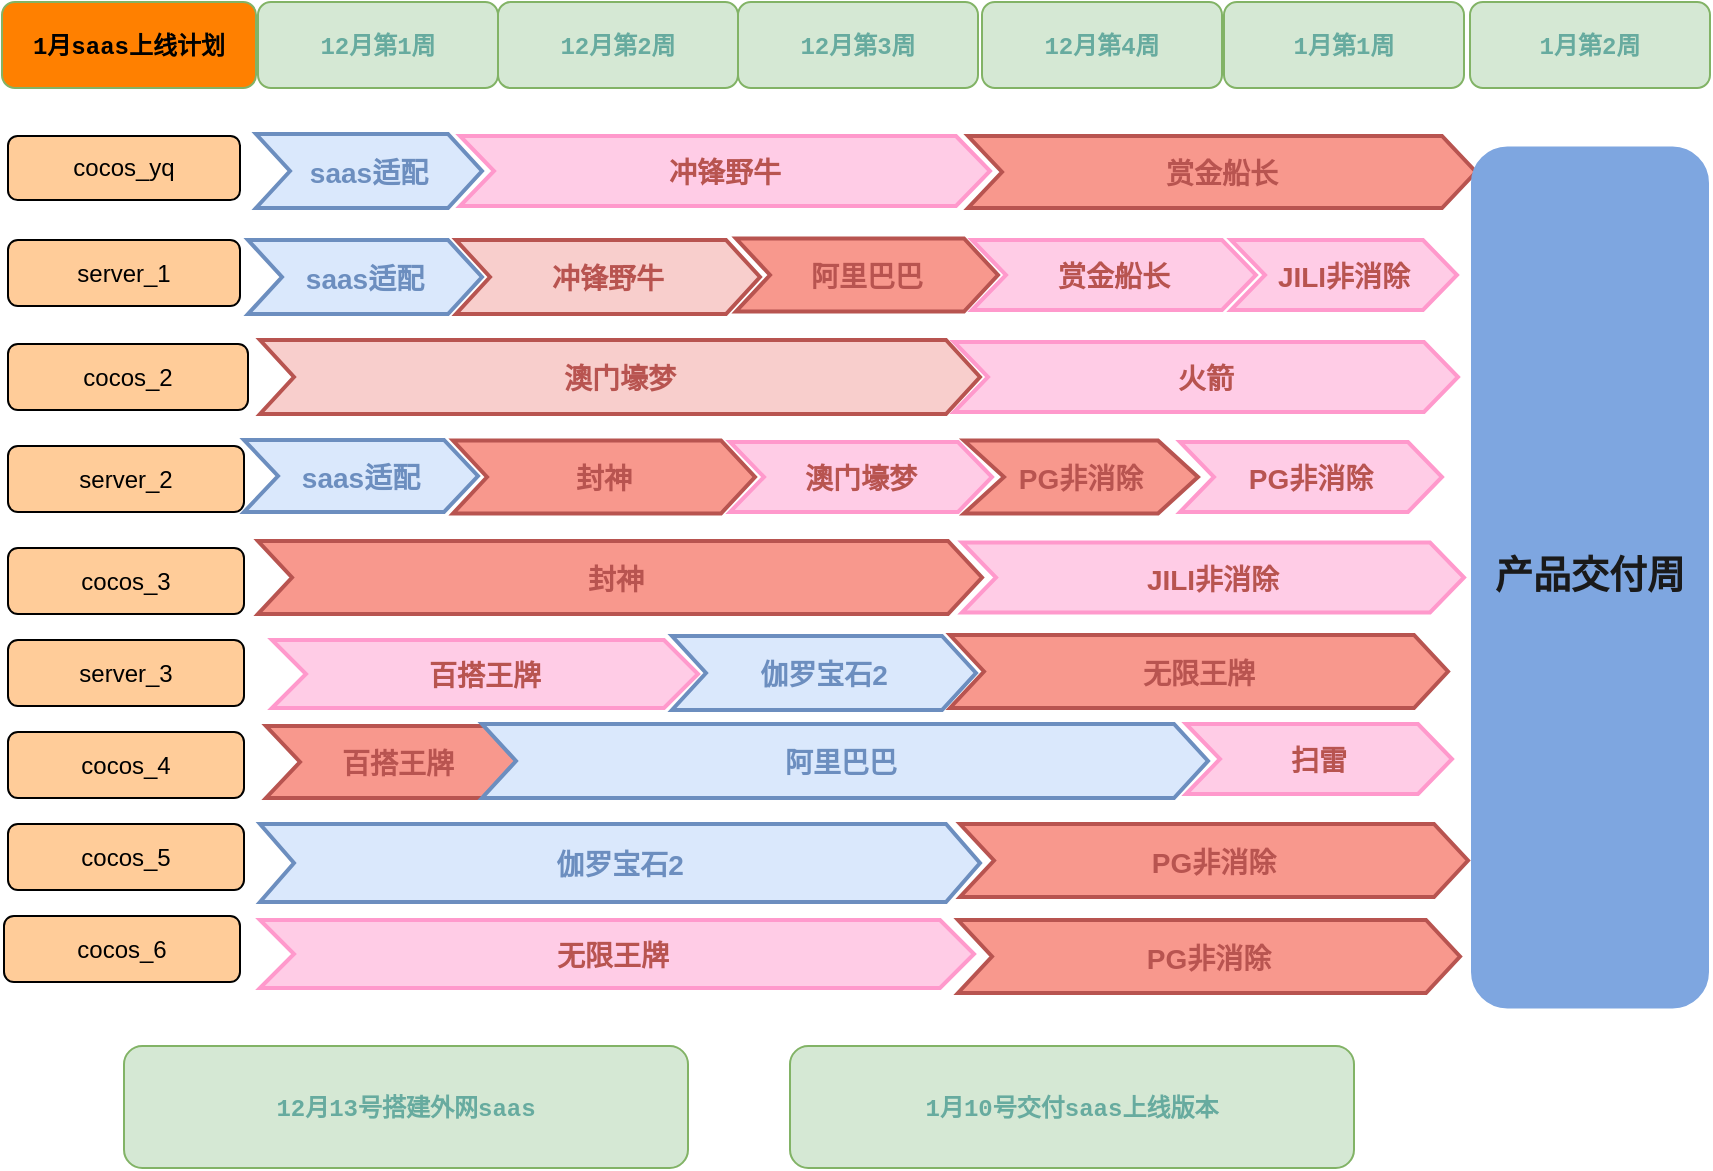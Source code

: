 <mxfile border="50" scale="3" compressed="false" locked="false" version="24.9.3">
  <diagram name="Blank" id="YmL12bMKpDGza6XwsDPr">
    <mxGraphModel dx="1426" dy="755" grid="0" gridSize="10" guides="1" tooltips="1" connect="1" arrows="1" fold="1" page="1" pageScale="1" pageWidth="827" pageHeight="1169" background="none" math="1" shadow="0">
      <root>
        <mxCell id="X5NqExCQtvZxIxQ7pmgY-0" />
        <mxCell id="1" parent="X5NqExCQtvZxIxQ7pmgY-0" />
        <mxCell id="NjAqU9Y5rHBkyYTPuW-a-1" value="" style="swimlane;fontStyle=2;childLayout=stackLayout;horizontal=1;startSize=0;fillColor=none;horizontalStack=1;resizeParent=1;resizeParentMax=0;resizeLast=0;collapsible=0;marginBottom=0;swimlaneFillColor=none;strokeColor=none;fontFamily=Helvetica;fontSize=14;fontColor=#BABABA;points=[];verticalAlign=middle;stackBorder=10;stackSpacing=-10;resizable=1;" parent="1" vertex="1">
          <mxGeometry x="210" y="105" width="133" height="57" as="geometry" />
        </mxCell>
        <mxCell id="NjAqU9Y5rHBkyYTPuW-a-2" value="saas适配" style="shape=step;perimeter=stepPerimeter;strokeColor=#6C8EBF;fontFamily=Helvetica;fontSize=14;fontColor=#6C8EBF;fillColor=#dae8fc;fixedSize=1;size=17;fontStyle=1;strokeWidth=2;spacingTop=0;points=[];" parent="NjAqU9Y5rHBkyYTPuW-a-1" vertex="1">
          <mxGeometry x="10" y="10" width="113" height="37" as="geometry" />
        </mxCell>
        <mxCell id="jHLEkjA2fBFGdiIuungd-1" value="&lt;font style=&quot;&quot; face=&quot;Courier New&quot;&gt;&lt;b style=&quot;&quot;&gt;1月saas上线计划&lt;/b&gt;&lt;/font&gt;" style="rounded=1;whiteSpace=wrap;html=1;fillColor=#FF8000;strokeColor=#82b366;" parent="1" vertex="1">
          <mxGeometry x="93" y="49" width="127" height="43" as="geometry" />
        </mxCell>
        <mxCell id="jHLEkjA2fBFGdiIuungd-2" value="&lt;font color=&quot;#67ab9f&quot; style=&quot;&quot; face=&quot;Courier New&quot;&gt;&lt;b style=&quot;&quot;&gt;12月第1周&lt;/b&gt;&lt;/font&gt;" style="rounded=1;whiteSpace=wrap;html=1;fillColor=#d5e8d4;strokeColor=#82b366;" parent="1" vertex="1">
          <mxGeometry x="221" y="49" width="120" height="43" as="geometry" />
        </mxCell>
        <mxCell id="jHLEkjA2fBFGdiIuungd-3" value="&lt;font color=&quot;#67ab9f&quot; style=&quot;&quot; face=&quot;Courier New&quot;&gt;&lt;b style=&quot;&quot;&gt;12月第2周&lt;/b&gt;&lt;/font&gt;" style="rounded=1;whiteSpace=wrap;html=1;fillColor=#d5e8d4;strokeColor=#82b366;" parent="1" vertex="1">
          <mxGeometry x="341" y="49" width="120" height="43" as="geometry" />
        </mxCell>
        <mxCell id="jHLEkjA2fBFGdiIuungd-4" value="&lt;font color=&quot;#67ab9f&quot; style=&quot;&quot; face=&quot;Courier New&quot;&gt;&lt;b style=&quot;&quot;&gt;12月第3周&lt;/b&gt;&lt;/font&gt;" style="rounded=1;whiteSpace=wrap;html=1;fillColor=#d5e8d4;strokeColor=#82b366;" parent="1" vertex="1">
          <mxGeometry x="461" y="49" width="120" height="43" as="geometry" />
        </mxCell>
        <mxCell id="jHLEkjA2fBFGdiIuungd-5" value="&lt;font color=&quot;#67ab9f&quot; style=&quot;&quot; face=&quot;Courier New&quot;&gt;&lt;b style=&quot;&quot;&gt;12月第4周&lt;/b&gt;&lt;/font&gt;" style="rounded=1;whiteSpace=wrap;html=1;fillColor=#d5e8d4;strokeColor=#82b366;" parent="1" vertex="1">
          <mxGeometry x="583" y="49" width="120" height="43" as="geometry" />
        </mxCell>
        <mxCell id="jHLEkjA2fBFGdiIuungd-7" value="saas适配" style="shape=step;perimeter=stepPerimeter;strokeColor=#6C8EBF;fontFamily=Helvetica;fontSize=14;fontColor=#6C8EBF;fillColor=#dae8fc;fixedSize=1;size=17;fontStyle=1;strokeWidth=2;spacingTop=0;points=[];" parent="1" vertex="1">
          <mxGeometry x="216" y="168" width="117" height="37" as="geometry" />
        </mxCell>
        <mxCell id="jHLEkjA2fBFGdiIuungd-9" value="server_1" style="rounded=1;whiteSpace=wrap;html=1;fillColor=#FFCC99;" parent="1" vertex="1">
          <mxGeometry x="96" y="168" width="116" height="33" as="geometry" />
        </mxCell>
        <mxCell id="jHLEkjA2fBFGdiIuungd-6" value="cocos_yq" style="rounded=1;whiteSpace=wrap;html=1;fillColor=#FFCC99;" parent="1" vertex="1">
          <mxGeometry x="96" y="116" width="116" height="32" as="geometry" />
        </mxCell>
        <mxCell id="jHLEkjA2fBFGdiIuungd-13" value="cocos_2" style="rounded=1;whiteSpace=wrap;html=1;fillColor=#FFCC99;" parent="1" vertex="1">
          <mxGeometry x="96" y="220" width="120" height="33" as="geometry" />
        </mxCell>
        <mxCell id="jHLEkjA2fBFGdiIuungd-15" value="澳门壕梦" style="shape=step;perimeter=stepPerimeter;strokeColor=#B85450;fontFamily=Helvetica;fontSize=14;fontColor=#B85450;fillColor=#f8cecc;fixedSize=1;size=17;fontStyle=1;strokeWidth=2;spacingTop=0;points=[];" parent="1" vertex="1">
          <mxGeometry x="222" y="218" width="360" height="37" as="geometry" />
        </mxCell>
        <mxCell id="jHLEkjA2fBFGdiIuungd-16" value="server_2" style="rounded=1;whiteSpace=wrap;html=1;fillColor=#FFCC99;" parent="1" vertex="1">
          <mxGeometry x="96" y="271" width="118" height="33" as="geometry" />
        </mxCell>
        <mxCell id="jHLEkjA2fBFGdiIuungd-19" value="cocos_3" style="rounded=1;whiteSpace=wrap;html=1;fillColor=#FFCC99;" parent="1" vertex="1">
          <mxGeometry x="96" y="322" width="118" height="33" as="geometry" />
        </mxCell>
        <mxCell id="jHLEkjA2fBFGdiIuungd-20" value="JILI非消除" style="shape=step;perimeter=stepPerimeter;strokeColor=#FF99CC;fontFamily=Helvetica;fontSize=14;fontColor=#B85450;fillColor=#FFCCE6;fixedSize=1;size=17;fontStyle=1;strokeWidth=2;spacingTop=0;points=[];" parent="1" vertex="1">
          <mxGeometry x="573" y="319.25" width="251" height="35" as="geometry" />
        </mxCell>
        <mxCell id="jHLEkjA2fBFGdiIuungd-21" value="server_3" style="rounded=1;whiteSpace=wrap;html=1;fillColor=#FFCC99;" parent="1" vertex="1">
          <mxGeometry x="96" y="368" width="118" height="33" as="geometry" />
        </mxCell>
        <mxCell id="jHLEkjA2fBFGdiIuungd-23" value="百搭王牌" style="shape=step;perimeter=stepPerimeter;strokeColor=#FF99CC;fontFamily=Helvetica;fontSize=14;fontColor=#B85450;fillColor=#FFCCE6;fixedSize=1;size=17;fontStyle=1;strokeWidth=2;spacingTop=0;points=[];" parent="1" vertex="1">
          <mxGeometry x="228" y="368" width="213" height="34" as="geometry" />
        </mxCell>
        <mxCell id="CsTmaGD1aU-mV8qhUe4z-2" value="扫雷" style="shape=step;perimeter=stepPerimeter;strokeColor=#FF99CC;fontFamily=Helvetica;fontSize=14;fontColor=#B85450;fillColor=#FFCCE6;fixedSize=1;size=17;fontStyle=1;strokeWidth=2;spacingTop=0;points=[];" parent="1" vertex="1">
          <mxGeometry x="685" y="410" width="133" height="35" as="geometry" />
        </mxCell>
        <mxCell id="CsTmaGD1aU-mV8qhUe4z-4" value="冲锋野牛" style="shape=step;perimeter=stepPerimeter;strokeColor=#B85450;fontFamily=Helvetica;fontSize=14;fontColor=#B85450;fillColor=#f8cecc;fixedSize=1;size=17;fontStyle=1;strokeWidth=2;spacingTop=0;points=[];" parent="1" vertex="1">
          <mxGeometry x="320" y="168" width="152" height="37" as="geometry" />
        </mxCell>
        <mxCell id="CsTmaGD1aU-mV8qhUe4z-5" value="伽罗宝石2" style="shape=step;perimeter=stepPerimeter;strokeColor=#6C8EBF;fontFamily=Helvetica;fontSize=14;fontColor=#6C8EBF;fillColor=#dae8fc;fixedSize=1;size=17;fontStyle=1;strokeWidth=2;spacingTop=0;points=[];" parent="1" vertex="1">
          <mxGeometry x="428" y="366" width="152" height="37" as="geometry" />
        </mxCell>
        <mxCell id="CsTmaGD1aU-mV8qhUe4z-6" value="cocos_4" style="rounded=1;whiteSpace=wrap;html=1;fillColor=#FFCC99;" parent="1" vertex="1">
          <mxGeometry x="96" y="414" width="118" height="33" as="geometry" />
        </mxCell>
        <mxCell id="CsTmaGD1aU-mV8qhUe4z-7" value="cocos_5" style="rounded=1;whiteSpace=wrap;html=1;fillColor=#FFCC99;" parent="1" vertex="1">
          <mxGeometry x="96" y="460" width="118" height="33" as="geometry" />
        </mxCell>
        <mxCell id="CsTmaGD1aU-mV8qhUe4z-8" value="伽罗宝石2" style="shape=step;perimeter=stepPerimeter;strokeColor=#6C8EBF;fontFamily=Helvetica;fontSize=14;fontColor=#6C8EBF;fillColor=#dae8fc;fixedSize=1;size=17;fontStyle=1;strokeWidth=2;spacingTop=0;points=[];" parent="1" vertex="1">
          <mxGeometry x="222" y="460" width="360" height="39" as="geometry" />
        </mxCell>
        <mxCell id="CsTmaGD1aU-mV8qhUe4z-9" value="百搭王牌" style="shape=step;perimeter=stepPerimeter;strokeColor=#B85450;fontFamily=Helvetica;fontSize=14;fontColor=#B85450;fillColor=#F8988D;fixedSize=1;size=17;fontStyle=1;strokeWidth=2;spacingTop=0;points=[];" parent="1" vertex="1">
          <mxGeometry x="225" y="411" width="132" height="36" as="geometry" />
        </mxCell>
        <mxCell id="4Wf9d1rDj4cqY6XMbrsE-1" value="saas适配" style="shape=step;perimeter=stepPerimeter;strokeColor=#6C8EBF;fontFamily=Helvetica;fontSize=14;fontColor=#6C8EBF;fillColor=#dae8fc;fixedSize=1;size=17;fontStyle=1;strokeWidth=2;spacingTop=0;points=[];" vertex="1" parent="1">
          <mxGeometry x="214" y="268" width="117" height="36" as="geometry" />
        </mxCell>
        <mxCell id="4Wf9d1rDj4cqY6XMbrsE-2" value="&lt;font color=&quot;#67ab9f&quot; style=&quot;&quot; face=&quot;Courier New&quot;&gt;&lt;b style=&quot;&quot;&gt;1月第1周&lt;/b&gt;&lt;/font&gt;" style="rounded=1;whiteSpace=wrap;html=1;fillColor=#d5e8d4;strokeColor=#82b366;" vertex="1" parent="1">
          <mxGeometry x="704" y="49" width="120" height="43" as="geometry" />
        </mxCell>
        <mxCell id="4Wf9d1rDj4cqY6XMbrsE-3" value="cocos_6" style="rounded=1;whiteSpace=wrap;html=1;fillColor=#FFCC99;" vertex="1" parent="1">
          <mxGeometry x="94" y="506" width="118" height="33" as="geometry" />
        </mxCell>
        <mxCell id="4Wf9d1rDj4cqY6XMbrsE-4" value="阿里巴巴 " style="shape=step;perimeter=stepPerimeter;strokeColor=#6C8EBF;fontFamily=Helvetica;fontSize=14;fontColor=#6C8EBF;fillColor=#dae8fc;fixedSize=1;size=17;fontStyle=1;strokeWidth=2;spacingTop=0;points=[];" vertex="1" parent="1">
          <mxGeometry x="333" y="410" width="363" height="37" as="geometry" />
        </mxCell>
        <mxCell id="4Wf9d1rDj4cqY6XMbrsE-5" value="赏金船长" style="shape=step;perimeter=stepPerimeter;strokeColor=#B85450;fontFamily=Helvetica;fontSize=14;fontColor=#B85450;fillColor=#F8988D;fixedSize=1;size=17;fontStyle=1;strokeWidth=2;spacingTop=0;points=[];" vertex="1" parent="1">
          <mxGeometry x="576" y="116" width="254" height="36" as="geometry" />
        </mxCell>
        <mxCell id="4Wf9d1rDj4cqY6XMbrsE-6" value="赏金船长" style="shape=step;perimeter=stepPerimeter;strokeColor=#FF99CC;fontFamily=Helvetica;fontSize=14;fontColor=#B85450;fillColor=#FFCCE6;fixedSize=1;size=17;fontStyle=1;strokeWidth=2;spacingTop=0;points=[];" vertex="1" parent="1">
          <mxGeometry x="578" y="168" width="142" height="35" as="geometry" />
        </mxCell>
        <mxCell id="4Wf9d1rDj4cqY6XMbrsE-7" value="封神" style="shape=step;perimeter=stepPerimeter;strokeColor=#B85450;fontFamily=Helvetica;fontSize=14;fontColor=#B85450;fillColor=#F8988D;fixedSize=1;size=17;fontStyle=1;strokeWidth=2;spacingTop=0;points=[];" vertex="1" parent="1">
          <mxGeometry x="318.5" y="268.25" width="151" height="36.5" as="geometry" />
        </mxCell>
        <mxCell id="4Wf9d1rDj4cqY6XMbrsE-8" value="阿里巴巴" style="shape=step;perimeter=stepPerimeter;strokeColor=#B85450;fontFamily=Helvetica;fontSize=14;fontColor=#B85450;fillColor=#F8988D;fixedSize=1;size=17;fontStyle=1;strokeWidth=2;spacingTop=0;points=[];" vertex="1" parent="1">
          <mxGeometry x="460" y="167.25" width="131" height="36.5" as="geometry" />
        </mxCell>
        <mxCell id="4Wf9d1rDj4cqY6XMbrsE-9" value="无限王牌 " style="shape=step;perimeter=stepPerimeter;strokeColor=#FF99CC;fontFamily=Helvetica;fontSize=14;fontColor=#B85450;fillColor=#FFCCE6;fixedSize=1;size=17;fontStyle=1;strokeWidth=2;spacingTop=0;points=[];" vertex="1" parent="1">
          <mxGeometry x="222" y="508" width="357" height="34" as="geometry" />
        </mxCell>
        <mxCell id="4Wf9d1rDj4cqY6XMbrsE-10" value="澳门壕梦" style="shape=step;perimeter=stepPerimeter;strokeColor=#FF99CC;fontFamily=Helvetica;fontSize=14;fontColor=#B85450;fillColor=#FFCCE6;fixedSize=1;size=17;fontStyle=1;strokeWidth=2;spacingTop=0;points=[];" vertex="1" parent="1">
          <mxGeometry x="457" y="269" width="131" height="35" as="geometry" />
        </mxCell>
        <mxCell id="4Wf9d1rDj4cqY6XMbrsE-11" value="火箭" style="shape=step;perimeter=stepPerimeter;strokeColor=#FF99CC;fontFamily=Helvetica;fontSize=14;fontColor=#B85450;fillColor=#FFCCE6;fixedSize=1;size=17;fontStyle=1;strokeWidth=2;spacingTop=0;points=[];" vertex="1" parent="1">
          <mxGeometry x="569" y="219" width="252" height="35" as="geometry" />
        </mxCell>
        <mxCell id="4Wf9d1rDj4cqY6XMbrsE-12" value="封神 " style="shape=step;perimeter=stepPerimeter;strokeColor=#B85450;fontFamily=Helvetica;fontSize=14;fontColor=#B85450;fillColor=#F8988D;fixedSize=1;size=17;fontStyle=1;strokeWidth=2;spacingTop=0;points=[];" vertex="1" parent="1">
          <mxGeometry x="221" y="318.5" width="362" height="36.5" as="geometry" />
        </mxCell>
        <mxCell id="4Wf9d1rDj4cqY6XMbrsE-13" value="冲锋野牛" style="shape=step;perimeter=stepPerimeter;strokeColor=#FF99CC;fontFamily=Helvetica;fontSize=14;fontColor=#B85450;fillColor=#FFCCE6;fixedSize=1;size=17;fontStyle=1;strokeWidth=2;spacingTop=0;points=[];" vertex="1" parent="1">
          <mxGeometry x="322" y="116" width="265" height="35" as="geometry" />
        </mxCell>
        <mxCell id="4Wf9d1rDj4cqY6XMbrsE-15" value="PG非消除" style="shape=step;perimeter=stepPerimeter;strokeColor=#B85450;fontFamily=Helvetica;fontSize=14;fontColor=#B85450;fillColor=#F8988D;fixedSize=1;size=17;fontStyle=1;strokeWidth=2;spacingTop=0;points=[];" vertex="1" parent="1">
          <mxGeometry x="572" y="460" width="254" height="36.5" as="geometry" />
        </mxCell>
        <mxCell id="4Wf9d1rDj4cqY6XMbrsE-16" value="JILI非消除" style="shape=step;perimeter=stepPerimeter;strokeColor=#FF99CC;fontFamily=Helvetica;fontSize=14;fontColor=#B85450;fillColor=#FFCCE6;fixedSize=1;size=17;fontStyle=1;strokeWidth=2;spacingTop=0;points=[];" vertex="1" parent="1">
          <mxGeometry x="707.5" y="168" width="113" height="35" as="geometry" />
        </mxCell>
        <mxCell id="4Wf9d1rDj4cqY6XMbrsE-17" value="PG非消除" style="shape=step;perimeter=stepPerimeter;strokeColor=#B85450;fontFamily=Helvetica;fontSize=14;fontColor=#B85450;fillColor=#F8988D;fixedSize=1;size=17;fontStyle=1;strokeWidth=2;spacingTop=0;points=[];" vertex="1" parent="1">
          <mxGeometry x="571" y="508" width="251" height="36.5" as="geometry" />
        </mxCell>
        <mxCell id="4Wf9d1rDj4cqY6XMbrsE-18" value="无限王牌" style="shape=step;perimeter=stepPerimeter;strokeColor=#B85450;fontFamily=Helvetica;fontSize=14;fontColor=#B85450;fillColor=#F8988D;fixedSize=1;size=17;fontStyle=1;strokeWidth=2;spacingTop=0;points=[];" vertex="1" parent="1">
          <mxGeometry x="567" y="365.5" width="249" height="36.5" as="geometry" />
        </mxCell>
        <mxCell id="4Wf9d1rDj4cqY6XMbrsE-21" value="PG非消除" style="shape=step;perimeter=stepPerimeter;strokeColor=#B85450;fontFamily=Helvetica;fontSize=14;fontColor=#B85450;fillColor=#F8988D;fixedSize=1;size=20;fontStyle=1;strokeWidth=2;spacingTop=0;points=[];" vertex="1" parent="1">
          <mxGeometry x="574" y="268.25" width="117" height="36.5" as="geometry" />
        </mxCell>
        <mxCell id="4Wf9d1rDj4cqY6XMbrsE-31" value="&lt;font color=&quot;#67ab9f&quot; style=&quot;&quot; face=&quot;Courier New&quot;&gt;&lt;b style=&quot;&quot;&gt;12月13号搭建外网saas&lt;/b&gt;&lt;/font&gt;" style="rounded=1;whiteSpace=wrap;html=1;fillColor=#d5e8d4;strokeColor=#82b366;" vertex="1" parent="1">
          <mxGeometry x="154" y="571" width="282" height="61" as="geometry" />
        </mxCell>
        <mxCell id="4Wf9d1rDj4cqY6XMbrsE-33" value="&lt;font color=&quot;#67ab9f&quot; style=&quot;&quot; face=&quot;Courier New&quot;&gt;&lt;b style=&quot;&quot;&gt;1月10号交付saas上线版本&lt;/b&gt;&lt;/font&gt;" style="rounded=1;whiteSpace=wrap;html=1;fillColor=#d5e8d4;strokeColor=#82b366;" vertex="1" parent="1">
          <mxGeometry x="487" y="571" width="282" height="61" as="geometry" />
        </mxCell>
        <mxCell id="4Wf9d1rDj4cqY6XMbrsE-34" value="&lt;div style=&quot;&quot;&gt;&lt;b style=&quot;color: rgb(26, 26, 26); font-family: &amp;quot;Courier New&amp;quot;; background-color: initial;&quot;&gt;&lt;font style=&quot;font-size: 19px;&quot;&gt;产品交付周&lt;/font&gt;&lt;/b&gt;&lt;/div&gt;" style="rounded=1;whiteSpace=wrap;html=1;fillColor=#7EA6E0;strokeColor=#7EA6E0;align=center;" vertex="1" parent="1">
          <mxGeometry x="828" y="121.75" width="118" height="430" as="geometry" />
        </mxCell>
        <mxCell id="4Wf9d1rDj4cqY6XMbrsE-35" value="&lt;font color=&quot;#67ab9f&quot; style=&quot;&quot; face=&quot;Courier New&quot;&gt;&lt;b style=&quot;&quot;&gt;1月第2周&lt;/b&gt;&lt;/font&gt;" style="rounded=1;whiteSpace=wrap;html=1;fillColor=#d5e8d4;strokeColor=#82b366;" vertex="1" parent="1">
          <mxGeometry x="827" y="49" width="120" height="43" as="geometry" />
        </mxCell>
        <mxCell id="4Wf9d1rDj4cqY6XMbrsE-36" value="PG非消除" style="shape=step;perimeter=stepPerimeter;strokeColor=#FF99CC;fontFamily=Helvetica;fontSize=14;fontColor=#B85450;fillColor=#FFCCE6;fixedSize=1;size=17;fontStyle=1;strokeWidth=2;spacingTop=0;points=[];" vertex="1" parent="1">
          <mxGeometry x="682" y="269" width="131" height="35" as="geometry" />
        </mxCell>
      </root>
    </mxGraphModel>
  </diagram>
</mxfile>
